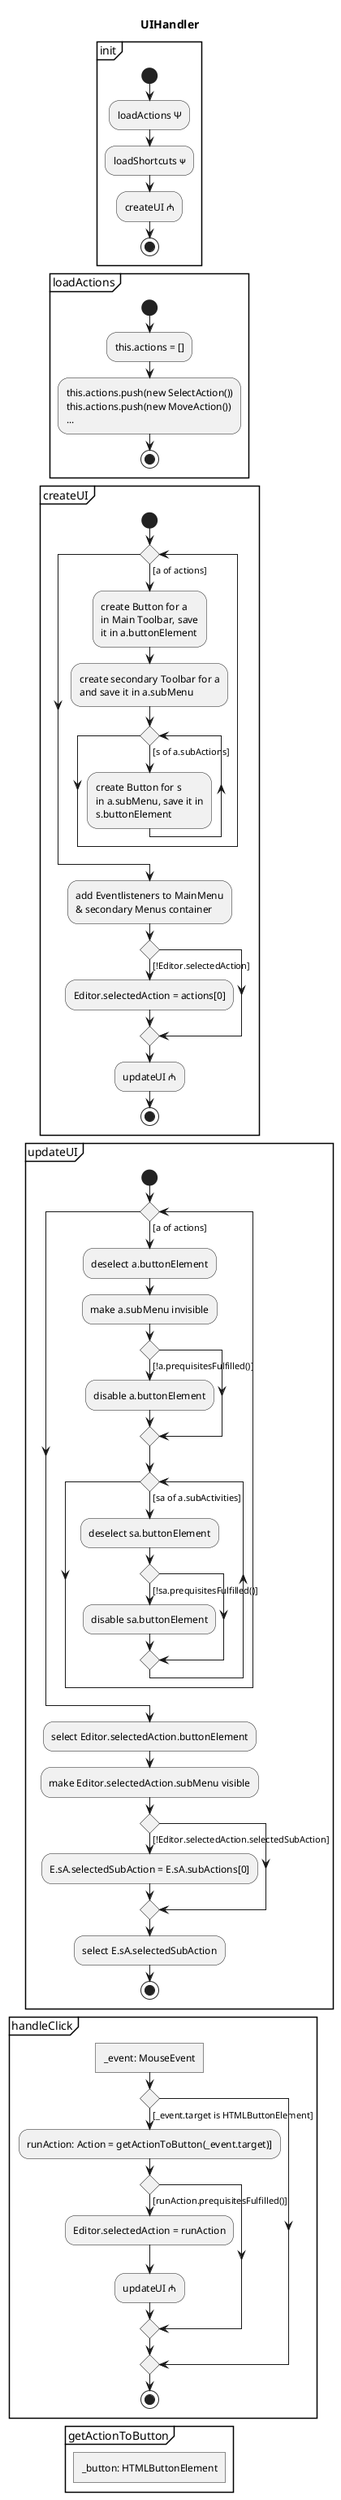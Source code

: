 @startuml UIHandler
skinparam monochrome true

title UIHandler

partition init {
	start
	:loadActions Ѱ;
	:loadShortcuts ᴪ;
	:createUI ₼;
	stop 
}
break

partition loadActions{
	start
	:this.actions = [];
	:this.actions.push(new SelectAction())
	this.actions.push(new MoveAction())
	...;
	stop
}

break

partition createUI {
	start
	while () is ([a of actions])
		:create Button for a
		in Main Toolbar, save
		it in a.buttonElement;
		:create secondary Toolbar for a
		and save it in a.subMenu;
		while () is ([s of a.subActions])
			:create Button for s
			in a.subMenu, save it in
			s.buttonElement;
		endwhile
	endwhile
	:add Eventlisteners to MainMenu 
	& secondary Menus container;
	if () then([!Editor.selectedAction])
		:Editor.selectedAction = actions[0];
	endif
	:updateUI ₼;
	stop
}

break

partition updateUI {
	start
	while () is ([a of actions])
		:deselect a.buttonElement;
		:make a.subMenu invisible;
		if() then ([!a.prequisitesFulfilled()])
			:disable a.buttonElement;
		endif
		while () is ([sa of a.subActivities])
			:deselect sa.buttonElement;
			if() then ([!sa.prequisitesFulfilled()])
				:disable sa.buttonElement;
			endif
		endwhile
	endwhile
	:select Editor.selectedAction.buttonElement;
	:make Editor.selectedAction.subMenu visible;
	if() then ([!Editor.selectedAction.selectedSubAction])
		:E.sA.selectedSubAction = E.sA.subActions[0];
	endif
	:select E.sA.selectedSubAction;
	stop
}

break

partition handleClick{
	:_event: MouseEvent]
	if() then ([_event.target is HTMLButtonElement])
		:runAction: Action = getActionToButton(_event.target)];
		if() then([runAction.prequisitesFulfilled()])
			:Editor.selectedAction = runAction;
			:updateUI ₼;
		endif
	endif
	stop
}

break

partition getActionToButton{
	:_button: HTMLButtonElement]
}

@enduml